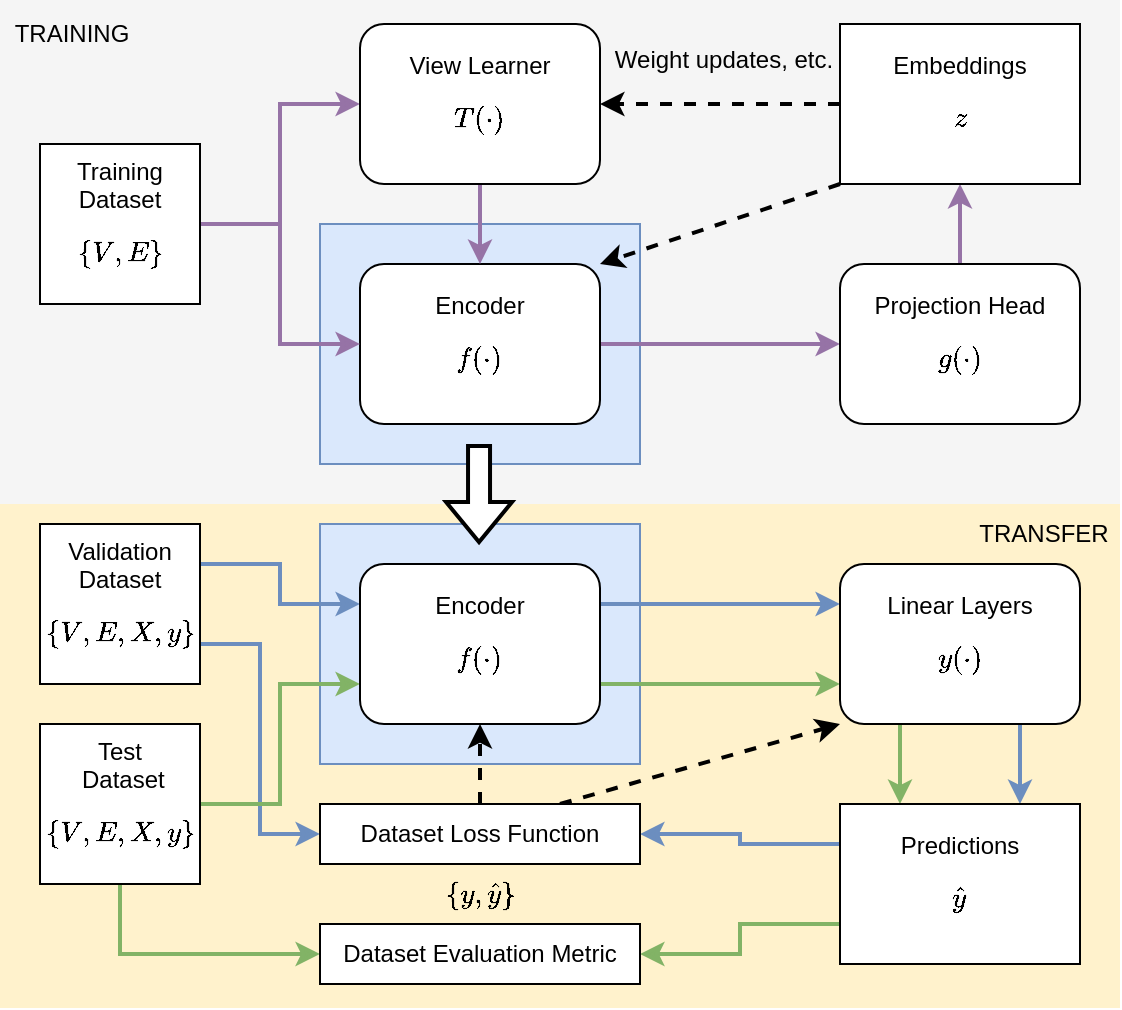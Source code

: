 <mxfile version="20.6.2" type="device"><diagram id="vNq_0n5nvcCE3Y5vreoL" name="Page-1"><mxGraphModel dx="946" dy="1222" grid="1" gridSize="10" guides="1" tooltips="1" connect="1" arrows="1" fold="1" page="1" pageScale="1" pageWidth="1800" pageHeight="600" math="1" shadow="0"><root><mxCell id="0"/><mxCell id="1" parent="0"/><mxCell id="KDbjUYoPS7dEHDSuXftN-48" value="" style="rounded=0;whiteSpace=wrap;html=1;fillColor=#fff2cc;strokeColor=none;" parent="1" vertex="1"><mxGeometry x="180" y="200" width="560" height="252" as="geometry"/></mxCell><mxCell id="KDbjUYoPS7dEHDSuXftN-46" value="" style="rounded=0;whiteSpace=wrap;html=1;fillColor=#f5f5f5;fontColor=#333333;strokeColor=none;" parent="1" vertex="1"><mxGeometry x="180" y="-52" width="560" height="252" as="geometry"/></mxCell><mxCell id="KDbjUYoPS7dEHDSuXftN-18" value="" style="rounded=0;whiteSpace=wrap;html=1;fillColor=#dae8fc;strokeColor=#6c8ebf;" parent="1" vertex="1"><mxGeometry x="340" y="210" width="160" height="120" as="geometry"/></mxCell><mxCell id="KDbjUYoPS7dEHDSuXftN-17" value="" style="rounded=0;whiteSpace=wrap;html=1;fillColor=#dae8fc;strokeColor=#6c8ebf;" parent="1" vertex="1"><mxGeometry x="340" y="60" width="160" height="120" as="geometry"/></mxCell><mxCell id="O2I7sad8b66sE5S8ZfT3-5" style="edgeStyle=orthogonalEdgeStyle;rounded=0;orthogonalLoop=1;jettySize=auto;html=1;exitX=1;exitY=0.5;exitDx=0;exitDy=0;entryX=0;entryY=0.5;entryDx=0;entryDy=0;fillColor=#e1d5e7;strokeColor=#9673a6;strokeWidth=2;" parent="1" source="qUCrYETXtiYvc-7kPwG5-2" target="qUCrYETXtiYvc-7kPwG5-12" edge="1"><mxGeometry relative="1" as="geometry"/></mxCell><mxCell id="qUCrYETXtiYvc-7kPwG5-2" value="Encoder&lt;br&gt;$$f(\cdot)$$" style="rounded=1;whiteSpace=wrap;html=1;" parent="1" vertex="1"><mxGeometry x="360" y="80" width="120" height="80" as="geometry"/></mxCell><mxCell id="qUCrYETXtiYvc-7kPwG5-8" style="edgeStyle=orthogonalEdgeStyle;rounded=0;orthogonalLoop=1;jettySize=auto;html=1;exitX=1;exitY=0.5;exitDx=0;exitDy=0;entryX=0;entryY=0.5;entryDx=0;entryDy=0;fillColor=#e1d5e7;strokeColor=#9673a6;strokeWidth=2;" parent="1" source="qUCrYETXtiYvc-7kPwG5-4" target="qUCrYETXtiYvc-7kPwG5-7" edge="1"><mxGeometry relative="1" as="geometry"/></mxCell><mxCell id="qUCrYETXtiYvc-7kPwG5-10" style="edgeStyle=orthogonalEdgeStyle;rounded=0;orthogonalLoop=1;jettySize=auto;html=1;exitX=1;exitY=0.5;exitDx=0;exitDy=0;entryX=0;entryY=0.5;entryDx=0;entryDy=0;fillColor=#e1d5e7;strokeColor=#9673a6;strokeWidth=2;" parent="1" source="qUCrYETXtiYvc-7kPwG5-4" target="qUCrYETXtiYvc-7kPwG5-2" edge="1"><mxGeometry relative="1" as="geometry"/></mxCell><mxCell id="qUCrYETXtiYvc-7kPwG5-4" value="Training Dataset&lt;br&gt;$$\{ V, E \}$$" style="whiteSpace=wrap;html=1;aspect=fixed;" parent="1" vertex="1"><mxGeometry x="200" y="20" width="80" height="80" as="geometry"/></mxCell><mxCell id="qUCrYETXtiYvc-7kPwG5-9" style="edgeStyle=orthogonalEdgeStyle;rounded=0;orthogonalLoop=1;jettySize=auto;html=1;exitX=0.5;exitY=1;exitDx=0;exitDy=0;entryX=0.5;entryY=0;entryDx=0;entryDy=0;fillColor=#e1d5e7;strokeColor=#9673a6;strokeWidth=2;" parent="1" source="qUCrYETXtiYvc-7kPwG5-7" target="qUCrYETXtiYvc-7kPwG5-2" edge="1"><mxGeometry relative="1" as="geometry"/></mxCell><mxCell id="qUCrYETXtiYvc-7kPwG5-7" value="View Learner&lt;br&gt;$$T(\cdot)$$" style="rounded=1;whiteSpace=wrap;html=1;" parent="1" vertex="1"><mxGeometry x="360" y="-40" width="120" height="80" as="geometry"/></mxCell><mxCell id="O2I7sad8b66sE5S8ZfT3-7" style="edgeStyle=orthogonalEdgeStyle;rounded=0;orthogonalLoop=1;jettySize=auto;html=1;exitX=0.5;exitY=0;exitDx=0;exitDy=0;entryX=0.5;entryY=1;entryDx=0;entryDy=0;strokeWidth=2;fillColor=#e1d5e7;strokeColor=#9673a6;" parent="1" source="qUCrYETXtiYvc-7kPwG5-12" target="qUCrYETXtiYvc-7kPwG5-18" edge="1"><mxGeometry relative="1" as="geometry"/></mxCell><mxCell id="qUCrYETXtiYvc-7kPwG5-12" value="Projection Head&lt;br&gt;$$g(\cdot)$$" style="rounded=1;whiteSpace=wrap;html=1;" parent="1" vertex="1"><mxGeometry x="600" y="80" width="120" height="80" as="geometry"/></mxCell><mxCell id="O2I7sad8b66sE5S8ZfT3-8" style="rounded=0;orthogonalLoop=1;jettySize=auto;html=1;exitX=0;exitY=1;exitDx=0;exitDy=0;entryX=1;entryY=0;entryDx=0;entryDy=0;strokeWidth=2;dashed=1;" parent="1" source="qUCrYETXtiYvc-7kPwG5-18" target="qUCrYETXtiYvc-7kPwG5-2" edge="1"><mxGeometry relative="1" as="geometry"/></mxCell><mxCell id="O2I7sad8b66sE5S8ZfT3-9" style="edgeStyle=none;rounded=0;orthogonalLoop=1;jettySize=auto;html=1;exitX=0;exitY=0.5;exitDx=0;exitDy=0;entryX=1;entryY=0.5;entryDx=0;entryDy=0;dashed=1;strokeWidth=2;" parent="1" source="qUCrYETXtiYvc-7kPwG5-18" target="qUCrYETXtiYvc-7kPwG5-7" edge="1"><mxGeometry relative="1" as="geometry"/></mxCell><mxCell id="qUCrYETXtiYvc-7kPwG5-18" value="Embeddings&lt;br&gt;$$z$$" style="rounded=0;whiteSpace=wrap;html=1;" parent="1" vertex="1"><mxGeometry x="600" y="-40" width="120" height="80" as="geometry"/></mxCell><mxCell id="qUCrYETXtiYvc-7kPwG5-30" value="Weight updates, etc." style="text;html=1;strokeColor=none;fillColor=none;align=center;verticalAlign=middle;whiteSpace=wrap;rounded=0;" parent="1" vertex="1"><mxGeometry x="477" y="-37" width="130" height="30" as="geometry"/></mxCell><mxCell id="KDbjUYoPS7dEHDSuXftN-37" style="edgeStyle=orthogonalEdgeStyle;rounded=0;orthogonalLoop=1;jettySize=auto;html=1;exitX=1;exitY=0.75;exitDx=0;exitDy=0;entryX=0;entryY=0.5;entryDx=0;entryDy=0;strokeWidth=2;fillColor=#dae8fc;strokeColor=#6c8ebf;" parent="1" source="KDbjUYoPS7dEHDSuXftN-1" target="KDbjUYoPS7dEHDSuXftN-34" edge="1"><mxGeometry relative="1" as="geometry"/></mxCell><mxCell id="KDbjUYoPS7dEHDSuXftN-42" style="edgeStyle=orthogonalEdgeStyle;rounded=0;orthogonalLoop=1;jettySize=auto;html=1;exitX=1;exitY=0.25;exitDx=0;exitDy=0;entryX=0;entryY=0.25;entryDx=0;entryDy=0;strokeWidth=2;fillColor=#dae8fc;strokeColor=#6c8ebf;" parent="1" source="KDbjUYoPS7dEHDSuXftN-1" target="KDbjUYoPS7dEHDSuXftN-4" edge="1"><mxGeometry relative="1" as="geometry"/></mxCell><mxCell id="KDbjUYoPS7dEHDSuXftN-1" value="Validation Dataset&lt;br&gt;$$\{ V, E, X, y \}$$" style="whiteSpace=wrap;html=1;aspect=fixed;" parent="1" vertex="1"><mxGeometry x="200" y="210" width="80" height="80" as="geometry"/></mxCell><mxCell id="KDbjUYoPS7dEHDSuXftN-44" style="edgeStyle=orthogonalEdgeStyle;rounded=0;orthogonalLoop=1;jettySize=auto;html=1;exitX=0.5;exitY=1;exitDx=0;exitDy=0;entryX=0;entryY=0.5;entryDx=0;entryDy=0;strokeWidth=2;fillColor=#d5e8d4;strokeColor=#82b366;" parent="1" source="KDbjUYoPS7dEHDSuXftN-2" target="KDbjUYoPS7dEHDSuXftN-27" edge="1"><mxGeometry relative="1" as="geometry"/></mxCell><mxCell id="KDbjUYoPS7dEHDSuXftN-45" style="edgeStyle=orthogonalEdgeStyle;rounded=0;orthogonalLoop=1;jettySize=auto;html=1;exitX=1;exitY=0.5;exitDx=0;exitDy=0;entryX=0;entryY=0.75;entryDx=0;entryDy=0;strokeWidth=2;fillColor=#d5e8d4;strokeColor=#82b366;" parent="1" source="KDbjUYoPS7dEHDSuXftN-2" target="KDbjUYoPS7dEHDSuXftN-4" edge="1"><mxGeometry relative="1" as="geometry"/></mxCell><mxCell id="KDbjUYoPS7dEHDSuXftN-2" value="Test&lt;br&gt;&amp;nbsp;Dataset&lt;br&gt;$$\{ V, E, X, y \}$$" style="whiteSpace=wrap;html=1;aspect=fixed;" parent="1" vertex="1"><mxGeometry x="200" y="310" width="80" height="80" as="geometry"/></mxCell><mxCell id="KDbjUYoPS7dEHDSuXftN-22" style="edgeStyle=orthogonalEdgeStyle;rounded=0;orthogonalLoop=1;jettySize=auto;html=1;exitX=1;exitY=0.25;exitDx=0;exitDy=0;entryX=0;entryY=0.25;entryDx=0;entryDy=0;strokeWidth=2;fillColor=#dae8fc;strokeColor=#6c8ebf;" parent="1" source="KDbjUYoPS7dEHDSuXftN-4" target="KDbjUYoPS7dEHDSuXftN-11" edge="1"><mxGeometry relative="1" as="geometry"/></mxCell><mxCell id="KDbjUYoPS7dEHDSuXftN-23" style="edgeStyle=orthogonalEdgeStyle;rounded=0;orthogonalLoop=1;jettySize=auto;html=1;exitX=1;exitY=0.75;exitDx=0;exitDy=0;entryX=0;entryY=0.75;entryDx=0;entryDy=0;strokeWidth=2;fillColor=#d5e8d4;strokeColor=#82b366;" parent="1" source="KDbjUYoPS7dEHDSuXftN-4" target="KDbjUYoPS7dEHDSuXftN-11" edge="1"><mxGeometry relative="1" as="geometry"/></mxCell><mxCell id="KDbjUYoPS7dEHDSuXftN-4" value="Encoder&lt;br&gt;$$f(\cdot)$$" style="rounded=1;whiteSpace=wrap;html=1;" parent="1" vertex="1"><mxGeometry x="360" y="230" width="120" height="80" as="geometry"/></mxCell><mxCell id="KDbjUYoPS7dEHDSuXftN-24" style="edgeStyle=orthogonalEdgeStyle;rounded=0;orthogonalLoop=1;jettySize=auto;html=1;exitX=0.75;exitY=1;exitDx=0;exitDy=0;entryX=0.75;entryY=0;entryDx=0;entryDy=0;strokeWidth=2;fillColor=#dae8fc;strokeColor=#6c8ebf;" parent="1" source="KDbjUYoPS7dEHDSuXftN-11" target="KDbjUYoPS7dEHDSuXftN-14" edge="1"><mxGeometry relative="1" as="geometry"/></mxCell><mxCell id="KDbjUYoPS7dEHDSuXftN-25" style="edgeStyle=orthogonalEdgeStyle;rounded=0;orthogonalLoop=1;jettySize=auto;html=1;exitX=0.25;exitY=1;exitDx=0;exitDy=0;entryX=0.25;entryY=0;entryDx=0;entryDy=0;strokeWidth=2;fillColor=#d5e8d4;strokeColor=#82b366;" parent="1" source="KDbjUYoPS7dEHDSuXftN-11" target="KDbjUYoPS7dEHDSuXftN-14" edge="1"><mxGeometry relative="1" as="geometry"/></mxCell><mxCell id="KDbjUYoPS7dEHDSuXftN-11" value="Linear Layers $$y(\cdot)$$" style="rounded=1;whiteSpace=wrap;html=1;" parent="1" vertex="1"><mxGeometry x="600" y="230" width="120" height="80" as="geometry"/></mxCell><mxCell id="KDbjUYoPS7dEHDSuXftN-35" style="edgeStyle=orthogonalEdgeStyle;rounded=0;orthogonalLoop=1;jettySize=auto;html=1;exitX=0;exitY=0.25;exitDx=0;exitDy=0;entryX=1;entryY=0.5;entryDx=0;entryDy=0;strokeWidth=2;fillColor=#dae8fc;strokeColor=#6c8ebf;" parent="1" source="KDbjUYoPS7dEHDSuXftN-14" target="KDbjUYoPS7dEHDSuXftN-34" edge="1"><mxGeometry relative="1" as="geometry"/></mxCell><mxCell id="KDbjUYoPS7dEHDSuXftN-36" style="edgeStyle=orthogonalEdgeStyle;rounded=0;orthogonalLoop=1;jettySize=auto;html=1;exitX=0;exitY=0.75;exitDx=0;exitDy=0;entryX=1;entryY=0.5;entryDx=0;entryDy=0;strokeWidth=2;fillColor=#d5e8d4;strokeColor=#82b366;" parent="1" source="KDbjUYoPS7dEHDSuXftN-14" target="KDbjUYoPS7dEHDSuXftN-27" edge="1"><mxGeometry relative="1" as="geometry"/></mxCell><mxCell id="KDbjUYoPS7dEHDSuXftN-14" value="Predictions $$\hat{y}$$" style="rounded=0;whiteSpace=wrap;html=1;" parent="1" vertex="1"><mxGeometry x="600" y="350" width="120" height="80" as="geometry"/></mxCell><mxCell id="KDbjUYoPS7dEHDSuXftN-16" value="" style="shape=flexArrow;endArrow=classic;html=1;rounded=0;strokeWidth=2;fillColor=default;" parent="1" edge="1"><mxGeometry width="50" height="50" relative="1" as="geometry"><mxPoint x="419.52" y="170" as="sourcePoint"/><mxPoint x="419.52" y="220" as="targetPoint"/></mxGeometry></mxCell><mxCell id="KDbjUYoPS7dEHDSuXftN-27" value="Dataset Evaluation Metric" style="rounded=0;whiteSpace=wrap;html=1;" parent="1" vertex="1"><mxGeometry x="340" y="410" width="160" height="30" as="geometry"/></mxCell><mxCell id="KDbjUYoPS7dEHDSuXftN-38" style="edgeStyle=orthogonalEdgeStyle;rounded=0;orthogonalLoop=1;jettySize=auto;html=1;exitX=0.5;exitY=0;exitDx=0;exitDy=0;entryX=0.5;entryY=1;entryDx=0;entryDy=0;strokeWidth=2;fillColor=default;dashed=1;" parent="1" source="KDbjUYoPS7dEHDSuXftN-34" target="KDbjUYoPS7dEHDSuXftN-4" edge="1"><mxGeometry relative="1" as="geometry"/></mxCell><mxCell id="2ChUXoEauHyX5AU1mkef-1" style="rounded=0;orthogonalLoop=1;jettySize=auto;html=1;exitX=0.75;exitY=0;exitDx=0;exitDy=0;entryX=0;entryY=1;entryDx=0;entryDy=0;dashed=1;strokeWidth=2;" edge="1" parent="1" source="KDbjUYoPS7dEHDSuXftN-34" target="KDbjUYoPS7dEHDSuXftN-11"><mxGeometry relative="1" as="geometry"/></mxCell><mxCell id="KDbjUYoPS7dEHDSuXftN-34" value="Dataset Loss Function" style="rounded=0;whiteSpace=wrap;html=1;" parent="1" vertex="1"><mxGeometry x="340" y="350" width="160" height="30" as="geometry"/></mxCell><mxCell id="KDbjUYoPS7dEHDSuXftN-47" value="TRAINING" style="text;html=1;strokeColor=none;fillColor=none;align=center;verticalAlign=middle;whiteSpace=wrap;rounded=0;" parent="1" vertex="1"><mxGeometry x="186" y="-50" width="60" height="30" as="geometry"/></mxCell><mxCell id="KDbjUYoPS7dEHDSuXftN-49" value="TRANSFER" style="text;html=1;strokeColor=none;fillColor=none;align=center;verticalAlign=middle;whiteSpace=wrap;rounded=0;" parent="1" vertex="1"><mxGeometry x="672" y="200" width="60" height="30" as="geometry"/></mxCell><mxCell id="KDbjUYoPS7dEHDSuXftN-50" value="$$\{y, \hat{y}\}$$" style="text;html=1;strokeColor=none;fillColor=none;align=center;verticalAlign=middle;whiteSpace=wrap;rounded=0;" parent="1" vertex="1"><mxGeometry x="390" y="380" width="60" height="30" as="geometry"/></mxCell></root></mxGraphModel></diagram></mxfile>